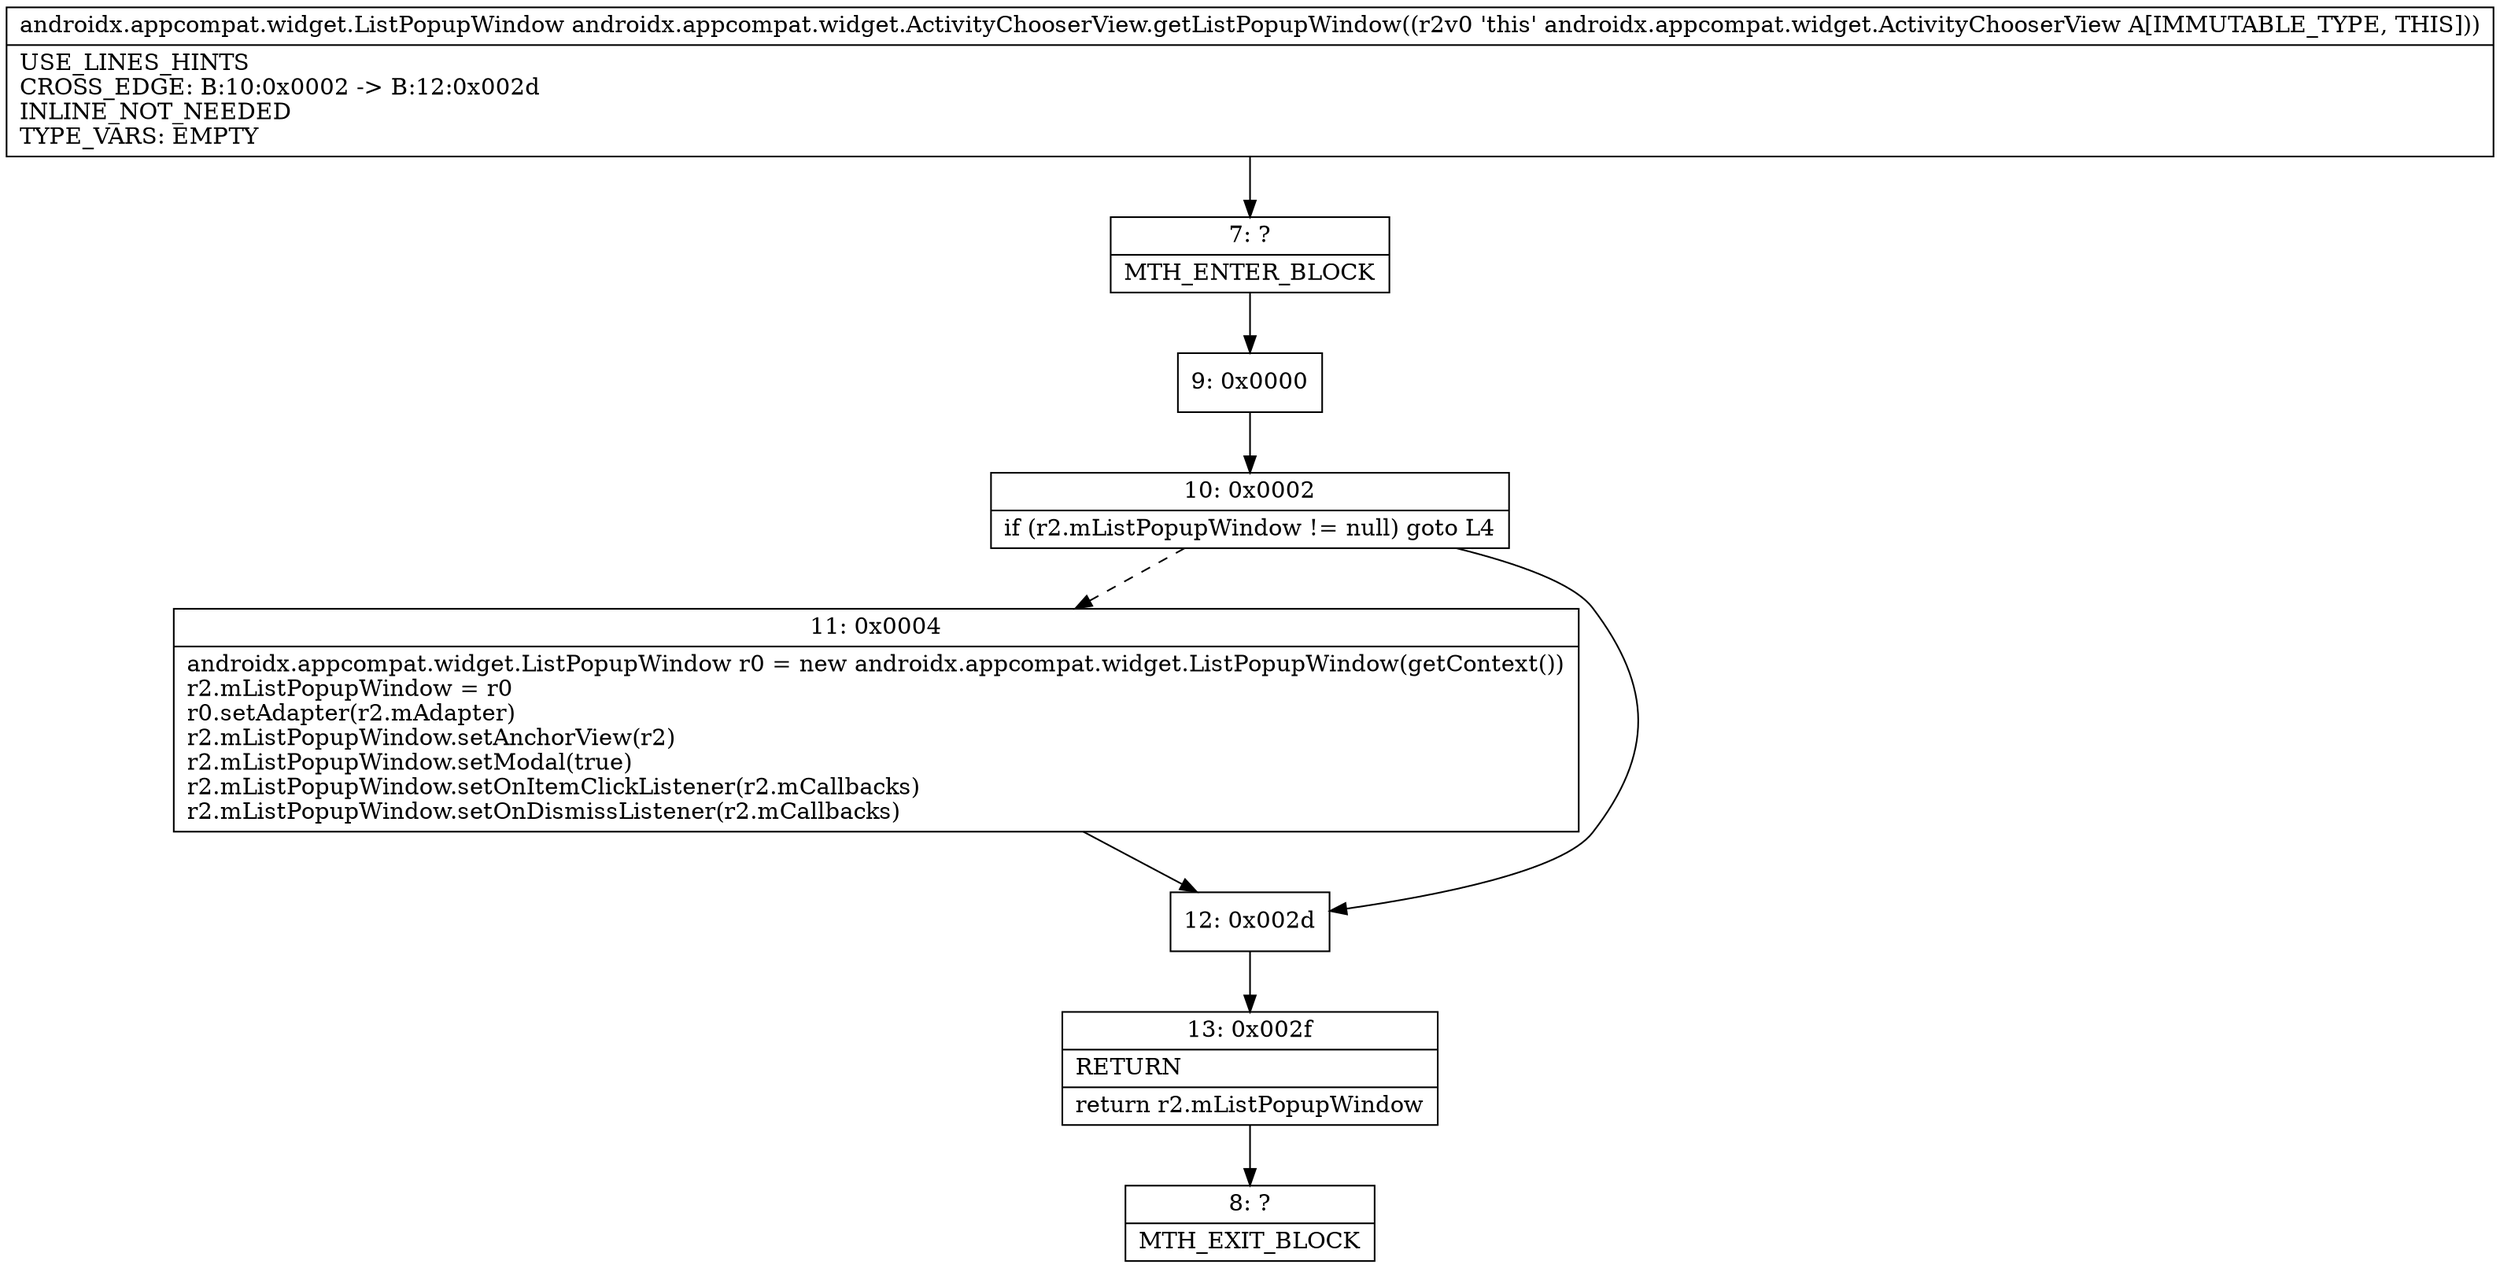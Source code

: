 digraph "CFG forandroidx.appcompat.widget.ActivityChooserView.getListPopupWindow()Landroidx\/appcompat\/widget\/ListPopupWindow;" {
Node_7 [shape=record,label="{7\:\ ?|MTH_ENTER_BLOCK\l}"];
Node_9 [shape=record,label="{9\:\ 0x0000}"];
Node_10 [shape=record,label="{10\:\ 0x0002|if (r2.mListPopupWindow != null) goto L4\l}"];
Node_11 [shape=record,label="{11\:\ 0x0004|androidx.appcompat.widget.ListPopupWindow r0 = new androidx.appcompat.widget.ListPopupWindow(getContext())\lr2.mListPopupWindow = r0\lr0.setAdapter(r2.mAdapter)\lr2.mListPopupWindow.setAnchorView(r2)\lr2.mListPopupWindow.setModal(true)\lr2.mListPopupWindow.setOnItemClickListener(r2.mCallbacks)\lr2.mListPopupWindow.setOnDismissListener(r2.mCallbacks)\l}"];
Node_12 [shape=record,label="{12\:\ 0x002d}"];
Node_13 [shape=record,label="{13\:\ 0x002f|RETURN\l|return r2.mListPopupWindow\l}"];
Node_8 [shape=record,label="{8\:\ ?|MTH_EXIT_BLOCK\l}"];
MethodNode[shape=record,label="{androidx.appcompat.widget.ListPopupWindow androidx.appcompat.widget.ActivityChooserView.getListPopupWindow((r2v0 'this' androidx.appcompat.widget.ActivityChooserView A[IMMUTABLE_TYPE, THIS]))  | USE_LINES_HINTS\lCROSS_EDGE: B:10:0x0002 \-\> B:12:0x002d\lINLINE_NOT_NEEDED\lTYPE_VARS: EMPTY\l}"];
MethodNode -> Node_7;Node_7 -> Node_9;
Node_9 -> Node_10;
Node_10 -> Node_11[style=dashed];
Node_10 -> Node_12;
Node_11 -> Node_12;
Node_12 -> Node_13;
Node_13 -> Node_8;
}

